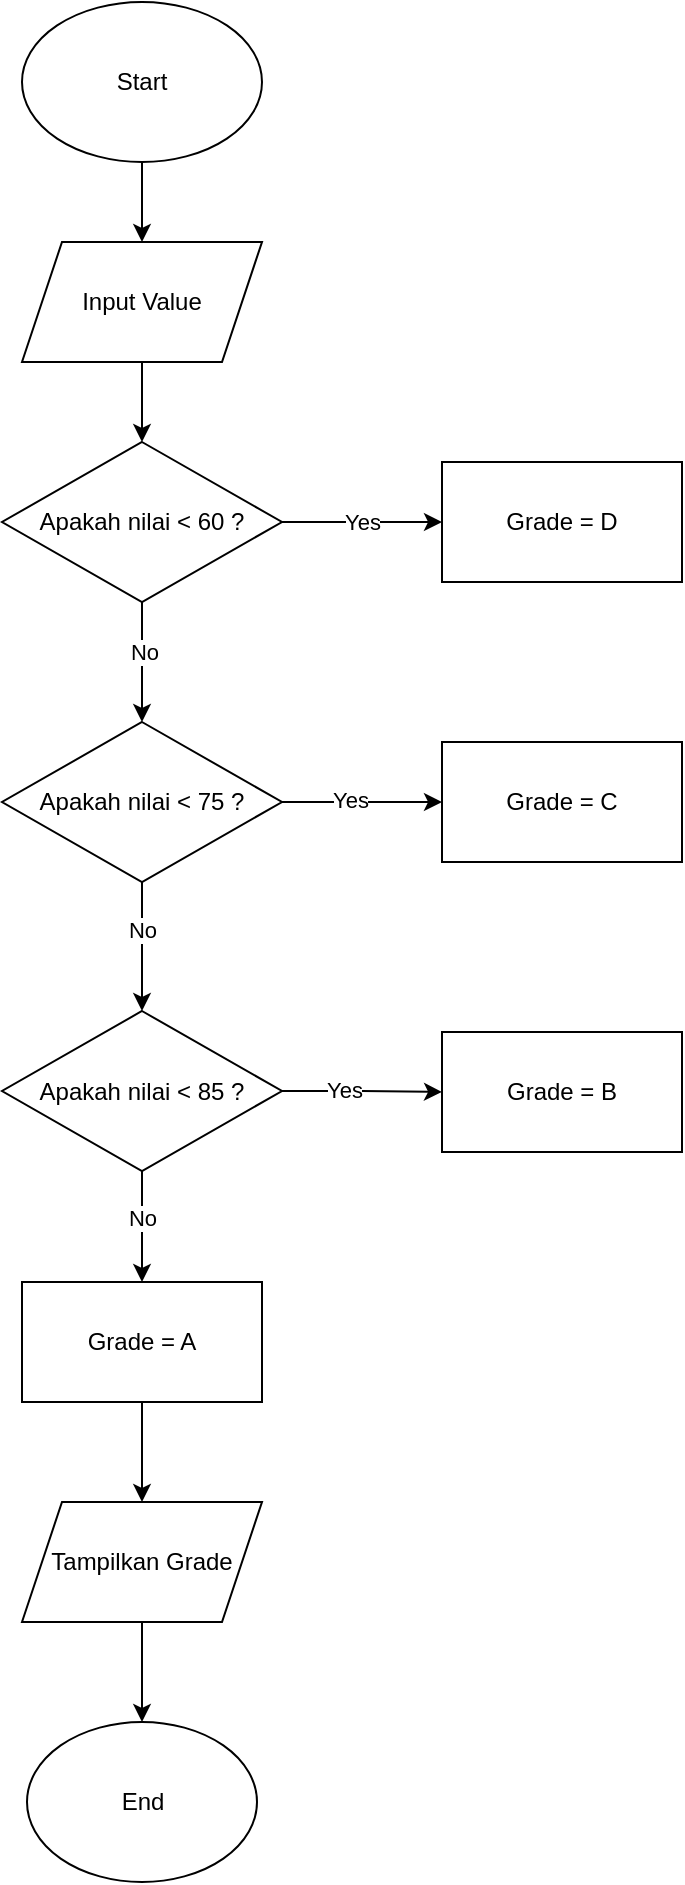 <mxfile version="24.6.4" type="github">
  <diagram id="C5RBs43oDa-KdzZeNtuy" name="Page-1">
    <mxGraphModel dx="954" dy="640" grid="1" gridSize="10" guides="1" tooltips="1" connect="1" arrows="1" fold="1" page="1" pageScale="1" pageWidth="827" pageHeight="1169" math="0" shadow="0">
      <root>
        <mxCell id="WIyWlLk6GJQsqaUBKTNV-0" />
        <mxCell id="WIyWlLk6GJQsqaUBKTNV-1" parent="WIyWlLk6GJQsqaUBKTNV-0" />
        <mxCell id="X0hRF9dKT3N2s4D39zy0-2" value="" style="edgeStyle=orthogonalEdgeStyle;rounded=0;orthogonalLoop=1;jettySize=auto;html=1;" edge="1" parent="WIyWlLk6GJQsqaUBKTNV-1" source="X0hRF9dKT3N2s4D39zy0-0" target="X0hRF9dKT3N2s4D39zy0-1">
          <mxGeometry relative="1" as="geometry" />
        </mxCell>
        <mxCell id="X0hRF9dKT3N2s4D39zy0-0" value="Start" style="ellipse;whiteSpace=wrap;html=1;" vertex="1" parent="WIyWlLk6GJQsqaUBKTNV-1">
          <mxGeometry x="160" y="40" width="120" height="80" as="geometry" />
        </mxCell>
        <mxCell id="X0hRF9dKT3N2s4D39zy0-4" value="" style="edgeStyle=orthogonalEdgeStyle;rounded=0;orthogonalLoop=1;jettySize=auto;html=1;" edge="1" parent="WIyWlLk6GJQsqaUBKTNV-1" source="X0hRF9dKT3N2s4D39zy0-1" target="X0hRF9dKT3N2s4D39zy0-3">
          <mxGeometry relative="1" as="geometry" />
        </mxCell>
        <mxCell id="X0hRF9dKT3N2s4D39zy0-1" value="Input Value" style="shape=parallelogram;perimeter=parallelogramPerimeter;whiteSpace=wrap;html=1;fixedSize=1;" vertex="1" parent="WIyWlLk6GJQsqaUBKTNV-1">
          <mxGeometry x="160" y="160" width="120" height="60" as="geometry" />
        </mxCell>
        <mxCell id="X0hRF9dKT3N2s4D39zy0-6" value="Yes" style="edgeStyle=orthogonalEdgeStyle;rounded=0;orthogonalLoop=1;jettySize=auto;html=1;" edge="1" parent="WIyWlLk6GJQsqaUBKTNV-1" source="X0hRF9dKT3N2s4D39zy0-3" target="X0hRF9dKT3N2s4D39zy0-5">
          <mxGeometry relative="1" as="geometry" />
        </mxCell>
        <mxCell id="X0hRF9dKT3N2s4D39zy0-9" value="" style="edgeStyle=orthogonalEdgeStyle;rounded=0;orthogonalLoop=1;jettySize=auto;html=1;" edge="1" parent="WIyWlLk6GJQsqaUBKTNV-1" source="X0hRF9dKT3N2s4D39zy0-3" target="X0hRF9dKT3N2s4D39zy0-8">
          <mxGeometry relative="1" as="geometry" />
        </mxCell>
        <mxCell id="X0hRF9dKT3N2s4D39zy0-10" value="No" style="edgeLabel;html=1;align=center;verticalAlign=middle;resizable=0;points=[];" vertex="1" connectable="0" parent="X0hRF9dKT3N2s4D39zy0-9">
          <mxGeometry x="-0.167" y="1" relative="1" as="geometry">
            <mxPoint as="offset" />
          </mxGeometry>
        </mxCell>
        <mxCell id="X0hRF9dKT3N2s4D39zy0-3" value="Apakah nilai &amp;lt; 60 ?" style="rhombus;whiteSpace=wrap;html=1;" vertex="1" parent="WIyWlLk6GJQsqaUBKTNV-1">
          <mxGeometry x="150" y="260" width="140" height="80" as="geometry" />
        </mxCell>
        <mxCell id="X0hRF9dKT3N2s4D39zy0-5" value="Grade = D" style="rounded=0;whiteSpace=wrap;html=1;" vertex="1" parent="WIyWlLk6GJQsqaUBKTNV-1">
          <mxGeometry x="370" y="270" width="120" height="60" as="geometry" />
        </mxCell>
        <mxCell id="X0hRF9dKT3N2s4D39zy0-12" value="" style="edgeStyle=orthogonalEdgeStyle;rounded=0;orthogonalLoop=1;jettySize=auto;html=1;" edge="1" parent="WIyWlLk6GJQsqaUBKTNV-1" source="X0hRF9dKT3N2s4D39zy0-8" target="X0hRF9dKT3N2s4D39zy0-11">
          <mxGeometry relative="1" as="geometry" />
        </mxCell>
        <mxCell id="X0hRF9dKT3N2s4D39zy0-13" value="Yes" style="edgeLabel;html=1;align=center;verticalAlign=middle;resizable=0;points=[];" vertex="1" connectable="0" parent="X0hRF9dKT3N2s4D39zy0-12">
          <mxGeometry x="-0.156" y="1" relative="1" as="geometry">
            <mxPoint as="offset" />
          </mxGeometry>
        </mxCell>
        <mxCell id="X0hRF9dKT3N2s4D39zy0-15" value="" style="edgeStyle=orthogonalEdgeStyle;rounded=0;orthogonalLoop=1;jettySize=auto;html=1;" edge="1" parent="WIyWlLk6GJQsqaUBKTNV-1" source="X0hRF9dKT3N2s4D39zy0-8" target="X0hRF9dKT3N2s4D39zy0-14">
          <mxGeometry relative="1" as="geometry" />
        </mxCell>
        <mxCell id="X0hRF9dKT3N2s4D39zy0-16" value="No" style="edgeLabel;html=1;align=center;verticalAlign=middle;resizable=0;points=[];" vertex="1" connectable="0" parent="X0hRF9dKT3N2s4D39zy0-15">
          <mxGeometry x="-0.256" relative="1" as="geometry">
            <mxPoint as="offset" />
          </mxGeometry>
        </mxCell>
        <mxCell id="X0hRF9dKT3N2s4D39zy0-8" value="Apakah nilai &amp;lt; 75 ?" style="rhombus;whiteSpace=wrap;html=1;" vertex="1" parent="WIyWlLk6GJQsqaUBKTNV-1">
          <mxGeometry x="150" y="400" width="140" height="80" as="geometry" />
        </mxCell>
        <mxCell id="X0hRF9dKT3N2s4D39zy0-11" value="Grade = C" style="whiteSpace=wrap;html=1;" vertex="1" parent="WIyWlLk6GJQsqaUBKTNV-1">
          <mxGeometry x="370" y="410" width="120" height="60" as="geometry" />
        </mxCell>
        <mxCell id="X0hRF9dKT3N2s4D39zy0-18" value="" style="edgeStyle=orthogonalEdgeStyle;rounded=0;orthogonalLoop=1;jettySize=auto;html=1;" edge="1" parent="WIyWlLk6GJQsqaUBKTNV-1" source="X0hRF9dKT3N2s4D39zy0-14" target="X0hRF9dKT3N2s4D39zy0-17">
          <mxGeometry relative="1" as="geometry" />
        </mxCell>
        <mxCell id="X0hRF9dKT3N2s4D39zy0-19" value="Yes" style="edgeLabel;html=1;align=center;verticalAlign=middle;resizable=0;points=[];" vertex="1" connectable="0" parent="X0hRF9dKT3N2s4D39zy0-18">
          <mxGeometry x="-0.23" y="2" relative="1" as="geometry">
            <mxPoint y="1" as="offset" />
          </mxGeometry>
        </mxCell>
        <mxCell id="X0hRF9dKT3N2s4D39zy0-21" value="" style="edgeStyle=orthogonalEdgeStyle;rounded=0;orthogonalLoop=1;jettySize=auto;html=1;" edge="1" parent="WIyWlLk6GJQsqaUBKTNV-1" source="X0hRF9dKT3N2s4D39zy0-14" target="X0hRF9dKT3N2s4D39zy0-20">
          <mxGeometry relative="1" as="geometry" />
        </mxCell>
        <mxCell id="X0hRF9dKT3N2s4D39zy0-22" value="No" style="edgeLabel;html=1;align=center;verticalAlign=middle;resizable=0;points=[];" vertex="1" connectable="0" parent="X0hRF9dKT3N2s4D39zy0-21">
          <mxGeometry x="-0.189" relative="1" as="geometry">
            <mxPoint y="1" as="offset" />
          </mxGeometry>
        </mxCell>
        <mxCell id="X0hRF9dKT3N2s4D39zy0-14" value="Apakah nilai &amp;lt; 85 ?" style="rhombus;whiteSpace=wrap;html=1;" vertex="1" parent="WIyWlLk6GJQsqaUBKTNV-1">
          <mxGeometry x="150" y="544.5" width="140" height="80" as="geometry" />
        </mxCell>
        <mxCell id="X0hRF9dKT3N2s4D39zy0-17" value="Grade = B" style="whiteSpace=wrap;html=1;" vertex="1" parent="WIyWlLk6GJQsqaUBKTNV-1">
          <mxGeometry x="370" y="555" width="120" height="60" as="geometry" />
        </mxCell>
        <mxCell id="X0hRF9dKT3N2s4D39zy0-24" value="" style="edgeStyle=orthogonalEdgeStyle;rounded=0;orthogonalLoop=1;jettySize=auto;html=1;" edge="1" parent="WIyWlLk6GJQsqaUBKTNV-1" source="X0hRF9dKT3N2s4D39zy0-20" target="X0hRF9dKT3N2s4D39zy0-23">
          <mxGeometry relative="1" as="geometry" />
        </mxCell>
        <mxCell id="X0hRF9dKT3N2s4D39zy0-20" value="Grade = A" style="whiteSpace=wrap;html=1;" vertex="1" parent="WIyWlLk6GJQsqaUBKTNV-1">
          <mxGeometry x="160" y="680" width="120" height="60" as="geometry" />
        </mxCell>
        <mxCell id="X0hRF9dKT3N2s4D39zy0-26" value="" style="edgeStyle=orthogonalEdgeStyle;rounded=0;orthogonalLoop=1;jettySize=auto;html=1;" edge="1" parent="WIyWlLk6GJQsqaUBKTNV-1" source="X0hRF9dKT3N2s4D39zy0-23" target="X0hRF9dKT3N2s4D39zy0-25">
          <mxGeometry relative="1" as="geometry" />
        </mxCell>
        <mxCell id="X0hRF9dKT3N2s4D39zy0-23" value="Tampilkan Grade" style="shape=parallelogram;perimeter=parallelogramPerimeter;whiteSpace=wrap;html=1;fixedSize=1;" vertex="1" parent="WIyWlLk6GJQsqaUBKTNV-1">
          <mxGeometry x="160" y="790" width="120" height="60" as="geometry" />
        </mxCell>
        <mxCell id="X0hRF9dKT3N2s4D39zy0-25" value="End" style="ellipse;whiteSpace=wrap;html=1;" vertex="1" parent="WIyWlLk6GJQsqaUBKTNV-1">
          <mxGeometry x="162.5" y="900" width="115" height="80" as="geometry" />
        </mxCell>
      </root>
    </mxGraphModel>
  </diagram>
</mxfile>
